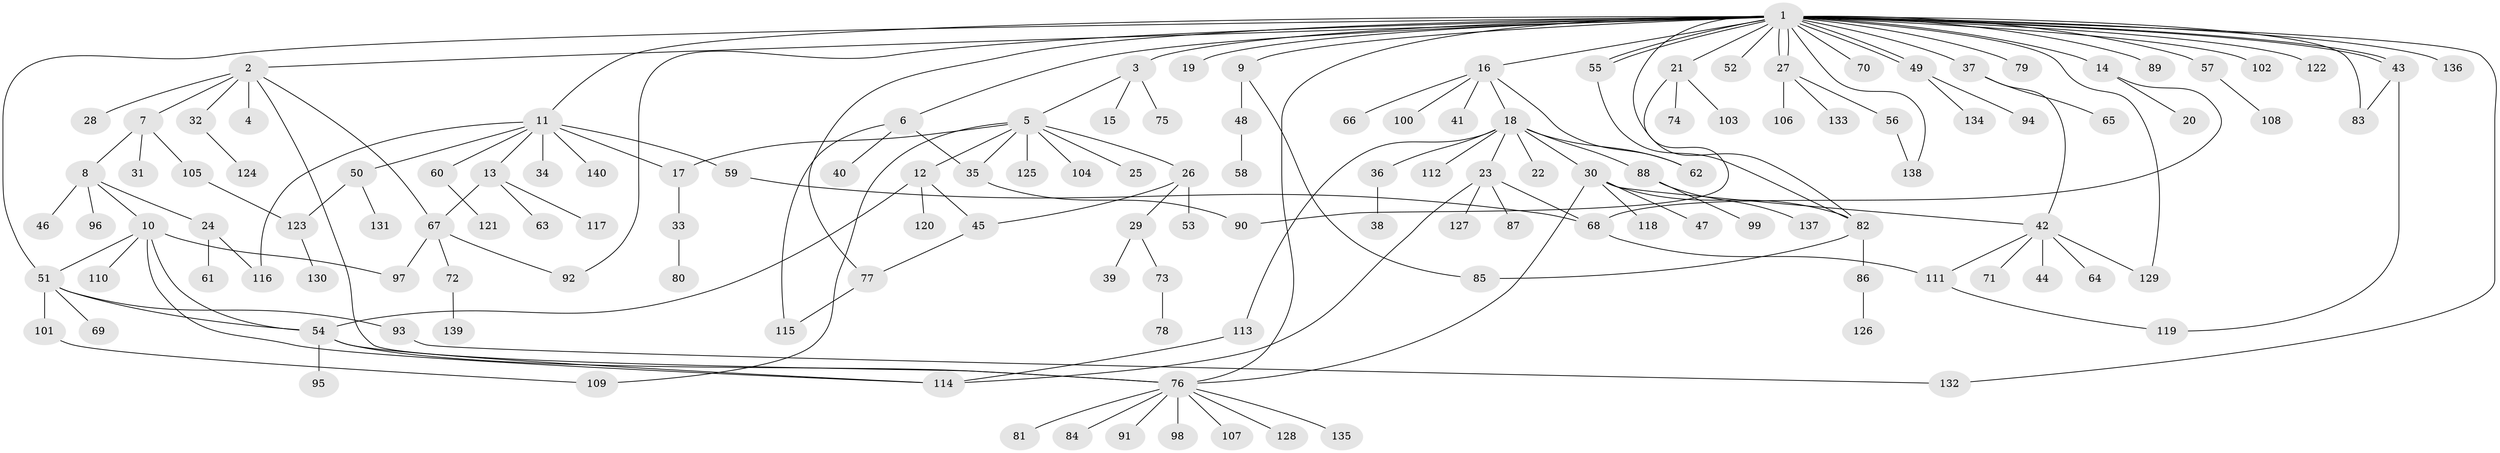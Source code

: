 // Generated by graph-tools (version 1.1) at 2025/14/03/09/25 04:14:37]
// undirected, 140 vertices, 177 edges
graph export_dot {
graph [start="1"]
  node [color=gray90,style=filled];
  1;
  2;
  3;
  4;
  5;
  6;
  7;
  8;
  9;
  10;
  11;
  12;
  13;
  14;
  15;
  16;
  17;
  18;
  19;
  20;
  21;
  22;
  23;
  24;
  25;
  26;
  27;
  28;
  29;
  30;
  31;
  32;
  33;
  34;
  35;
  36;
  37;
  38;
  39;
  40;
  41;
  42;
  43;
  44;
  45;
  46;
  47;
  48;
  49;
  50;
  51;
  52;
  53;
  54;
  55;
  56;
  57;
  58;
  59;
  60;
  61;
  62;
  63;
  64;
  65;
  66;
  67;
  68;
  69;
  70;
  71;
  72;
  73;
  74;
  75;
  76;
  77;
  78;
  79;
  80;
  81;
  82;
  83;
  84;
  85;
  86;
  87;
  88;
  89;
  90;
  91;
  92;
  93;
  94;
  95;
  96;
  97;
  98;
  99;
  100;
  101;
  102;
  103;
  104;
  105;
  106;
  107;
  108;
  109;
  110;
  111;
  112;
  113;
  114;
  115;
  116;
  117;
  118;
  119;
  120;
  121;
  122;
  123;
  124;
  125;
  126;
  127;
  128;
  129;
  130;
  131;
  132;
  133;
  134;
  135;
  136;
  137;
  138;
  139;
  140;
  1 -- 2;
  1 -- 3;
  1 -- 6;
  1 -- 9;
  1 -- 11;
  1 -- 14;
  1 -- 16;
  1 -- 19;
  1 -- 21;
  1 -- 27;
  1 -- 27;
  1 -- 37;
  1 -- 43;
  1 -- 43;
  1 -- 49;
  1 -- 49;
  1 -- 51;
  1 -- 52;
  1 -- 55;
  1 -- 55;
  1 -- 57;
  1 -- 70;
  1 -- 76;
  1 -- 77;
  1 -- 79;
  1 -- 82;
  1 -- 83;
  1 -- 89;
  1 -- 92;
  1 -- 102;
  1 -- 122;
  1 -- 129;
  1 -- 132;
  1 -- 136;
  1 -- 138;
  2 -- 4;
  2 -- 7;
  2 -- 28;
  2 -- 32;
  2 -- 67;
  2 -- 76;
  3 -- 5;
  3 -- 15;
  3 -- 75;
  5 -- 12;
  5 -- 17;
  5 -- 25;
  5 -- 26;
  5 -- 35;
  5 -- 104;
  5 -- 109;
  5 -- 125;
  6 -- 35;
  6 -- 40;
  6 -- 115;
  7 -- 8;
  7 -- 31;
  7 -- 105;
  8 -- 10;
  8 -- 24;
  8 -- 46;
  8 -- 96;
  9 -- 48;
  9 -- 85;
  10 -- 51;
  10 -- 54;
  10 -- 97;
  10 -- 110;
  10 -- 114;
  11 -- 13;
  11 -- 17;
  11 -- 34;
  11 -- 50;
  11 -- 59;
  11 -- 60;
  11 -- 116;
  11 -- 140;
  12 -- 45;
  12 -- 54;
  12 -- 120;
  13 -- 63;
  13 -- 67;
  13 -- 117;
  14 -- 20;
  14 -- 68;
  16 -- 18;
  16 -- 41;
  16 -- 62;
  16 -- 66;
  16 -- 100;
  17 -- 33;
  18 -- 22;
  18 -- 23;
  18 -- 30;
  18 -- 36;
  18 -- 62;
  18 -- 88;
  18 -- 112;
  18 -- 113;
  21 -- 74;
  21 -- 90;
  21 -- 103;
  23 -- 68;
  23 -- 87;
  23 -- 114;
  23 -- 127;
  24 -- 61;
  24 -- 116;
  26 -- 29;
  26 -- 45;
  26 -- 53;
  27 -- 56;
  27 -- 106;
  27 -- 133;
  29 -- 39;
  29 -- 73;
  30 -- 42;
  30 -- 47;
  30 -- 76;
  30 -- 82;
  30 -- 118;
  32 -- 124;
  33 -- 80;
  35 -- 90;
  36 -- 38;
  37 -- 42;
  37 -- 65;
  42 -- 44;
  42 -- 64;
  42 -- 71;
  42 -- 111;
  42 -- 129;
  43 -- 83;
  43 -- 119;
  45 -- 77;
  48 -- 58;
  49 -- 94;
  49 -- 134;
  50 -- 123;
  50 -- 131;
  51 -- 54;
  51 -- 69;
  51 -- 93;
  51 -- 101;
  54 -- 76;
  54 -- 95;
  54 -- 114;
  55 -- 82;
  56 -- 138;
  57 -- 108;
  59 -- 68;
  60 -- 121;
  67 -- 72;
  67 -- 92;
  67 -- 97;
  68 -- 111;
  72 -- 139;
  73 -- 78;
  76 -- 81;
  76 -- 84;
  76 -- 91;
  76 -- 98;
  76 -- 107;
  76 -- 128;
  76 -- 135;
  77 -- 115;
  82 -- 85;
  82 -- 86;
  86 -- 126;
  88 -- 99;
  88 -- 137;
  93 -- 132;
  101 -- 109;
  105 -- 123;
  111 -- 119;
  113 -- 114;
  123 -- 130;
}
